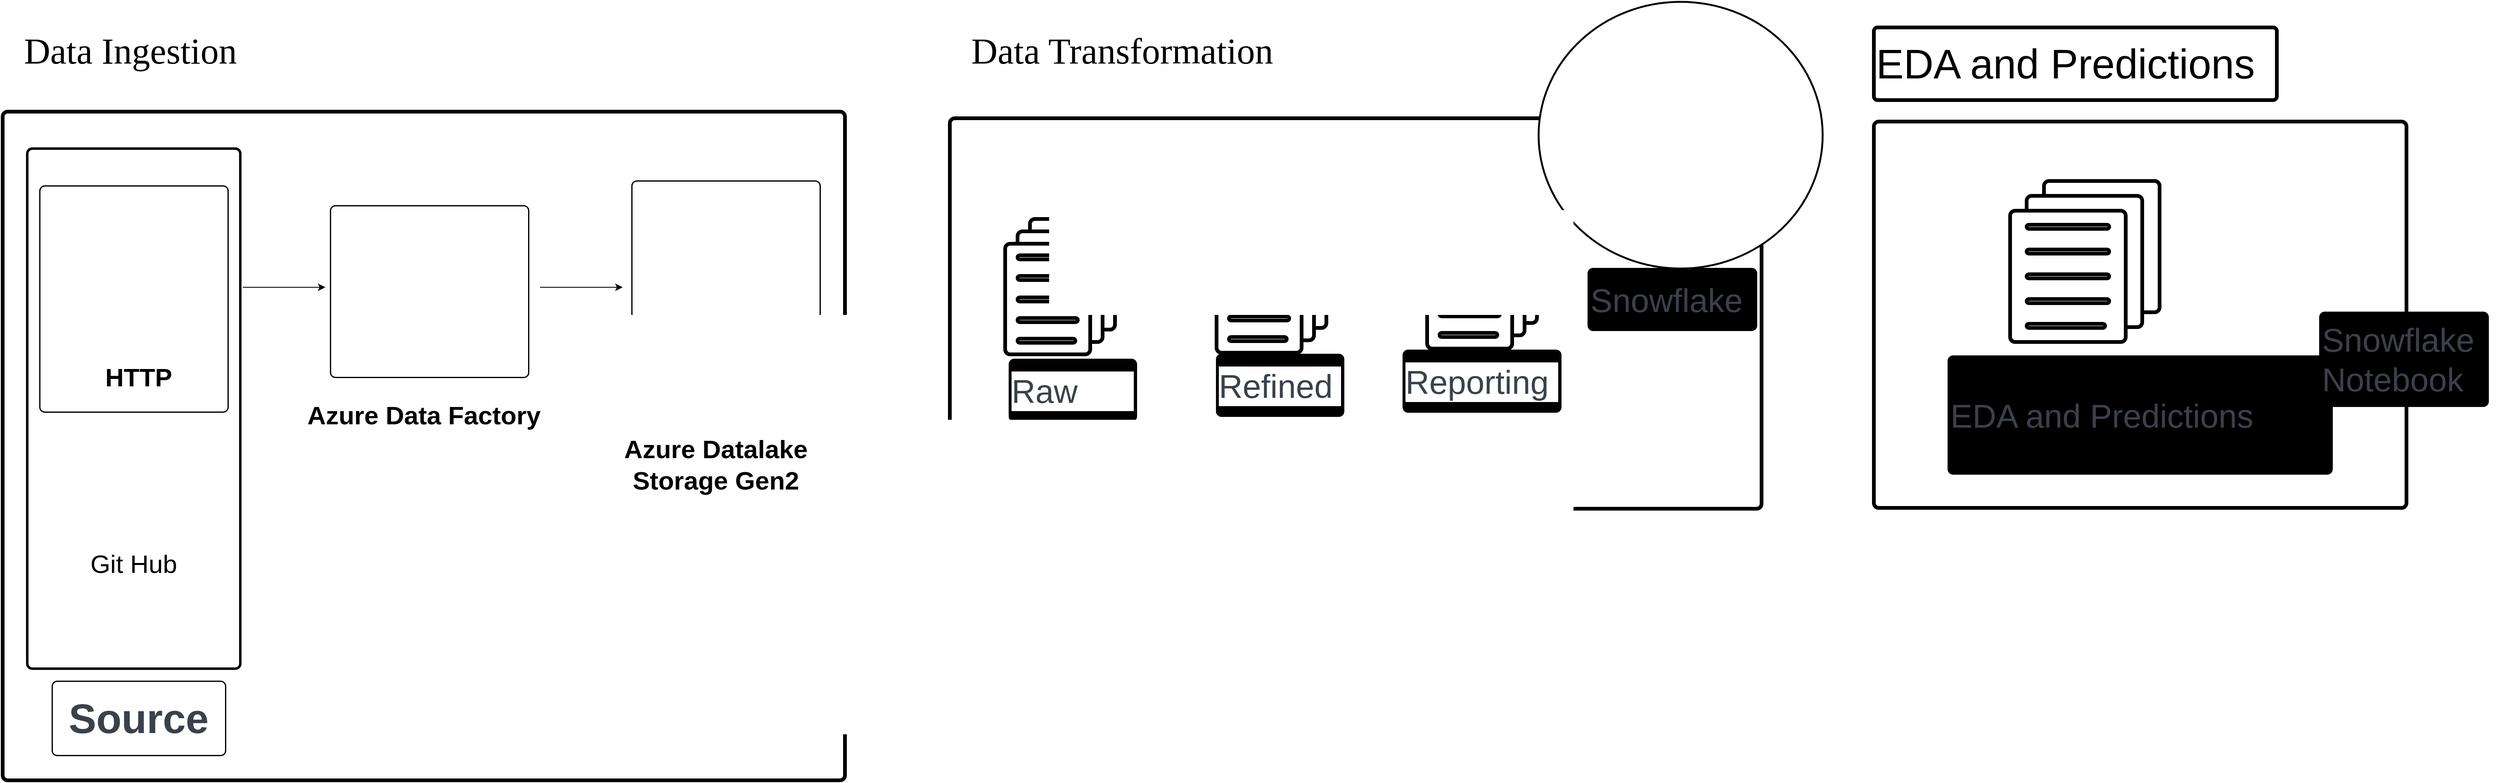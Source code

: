 <mxfile version="27.1.4">
  <diagram name="Page-1" id="tRypGCHuhZgqPp5vQ8EK">
    <mxGraphModel dx="3665" dy="2248" grid="1" gridSize="10" guides="1" tooltips="1" connect="1" arrows="1" fold="1" page="1" pageScale="1" pageWidth="850" pageHeight="1100" math="0" shadow="0">
      <root>
        <mxCell id="0" />
        <mxCell id="1" parent="0" />
        <mxCell id="ugFuR3aHlThDmgt0r0xD-1" value="" style="html=1;overflow=block;blockSpacing=1;whiteSpace=wrap;container=1;pointerEvents=0;collapsible=0;recursiveResize=0;fontSize=13;spacing=0;strokeOpacity=100;fillOpacity=0;rounded=1;absoluteArcSize=1;arcSize=12;fillColor=#000000;strokeWidth=1.5;lucidId=HqinuH2_mKaJ;" parent="1" vertex="1">
          <mxGeometry x="-826" y="-123" width="228" height="274" as="geometry" />
        </mxCell>
        <mxCell id="ugFuR3aHlThDmgt0r0xD-2" value="" style="html=1;overflow=block;blockSpacing=1;whiteSpace=wrap;container=1;pointerEvents=0;collapsible=0;recursiveResize=0;fontSize=13;spacing=0;strokeOpacity=100;fillOpacity=0;rounded=1;absoluteArcSize=1;arcSize=12;fillColor=#000000;strokeWidth=1.5;lucidId=HqineJLk6OhF;" parent="1" vertex="1">
          <mxGeometry x="-474" y="-99" width="240" height="208" as="geometry" />
        </mxCell>
        <mxCell id="ugFuR3aHlThDmgt0r0xD-3" value="" style="html=1;overflow=block;blockSpacing=1;whiteSpace=wrap;container=1;pointerEvents=0;collapsible=0;recursiveResize=0;fontSize=13;spacing=0;strokeOpacity=100;fillOpacity=0;rounded=1;absoluteArcSize=1;arcSize=12;fillColor=#000000;strokeWidth=1.5;lucidId=HqinR1p73Qxz;" parent="1" vertex="1">
          <mxGeometry x="-109" y="-129" width="228" height="280" as="geometry" />
        </mxCell>
        <mxCell id="ugFuR3aHlThDmgt0r0xD-4" value="" style="html=1;overflow=block;blockSpacing=1;whiteSpace=wrap;container=1;pointerEvents=0;collapsible=0;recursiveResize=0;fontSize=13;spacing=0;strokeOpacity=100;fillOpacity=0;rounded=1;absoluteArcSize=1;arcSize=12;fillColor=#000000;strokeWidth=4.5;lucidId=Hqin7N9xFNZi;" parent="1" vertex="1">
          <mxGeometry x="-871" y="-213" width="1020" height="810" as="geometry" />
        </mxCell>
        <mxCell id="Y_zVbhYa3XS6aGOVvXo4-124" value="Azure Data Factory" style="text;html=1;align=center;verticalAlign=middle;whiteSpace=wrap;rounded=0;fontSize=31;fontStyle=1" vertex="1" parent="ugFuR3aHlThDmgt0r0xD-4">
          <mxGeometry x="358.5" y="323" width="303" height="90" as="geometry" />
        </mxCell>
        <mxCell id="Y_zVbhYa3XS6aGOVvXo4-125" value="&lt;b&gt;Azure Datalake Storage Gen2&lt;/b&gt;" style="text;html=1;align=center;verticalAlign=middle;whiteSpace=wrap;rounded=0;fontSize=31;" vertex="1" parent="ugFuR3aHlThDmgt0r0xD-4">
          <mxGeometry x="741" y="383" width="246" height="90" as="geometry" />
        </mxCell>
        <mxCell id="Y_zVbhYa3XS6aGOVvXo4-127" value="" style="edgeStyle=none;orthogonalLoop=1;jettySize=auto;html=1;rounded=0;" edge="1" parent="ugFuR3aHlThDmgt0r0xD-4">
          <mxGeometry width="100" relative="1" as="geometry">
            <mxPoint x="291" y="213" as="sourcePoint" />
            <mxPoint x="391" y="213" as="targetPoint" />
            <Array as="points" />
          </mxGeometry>
        </mxCell>
        <mxCell id="Y_zVbhYa3XS6aGOVvXo4-128" value="" style="edgeStyle=none;orthogonalLoop=1;jettySize=auto;html=1;rounded=0;" edge="1" parent="ugFuR3aHlThDmgt0r0xD-4">
          <mxGeometry width="100" relative="1" as="geometry">
            <mxPoint x="651" y="213" as="sourcePoint" />
            <mxPoint x="751" y="213" as="targetPoint" />
            <Array as="points" />
          </mxGeometry>
        </mxCell>
        <mxCell id="ugFuR3aHlThDmgt0r0xD-5" value="" style="html=1;overflow=block;blockSpacing=1;whiteSpace=wrap;container=1;pointerEvents=0;collapsible=0;recursiveResize=0;fontSize=13;spacing=0;strokeOpacity=100;fillOpacity=0;rounded=1;absoluteArcSize=1;arcSize=12;fillColor=#000000;strokeWidth=3;lucidId=HqinZG8_ep2X;" parent="1" vertex="1">
          <mxGeometry x="-841" y="-168" width="258" height="630" as="geometry" />
        </mxCell>
        <mxCell id="Y_zVbhYa3XS6aGOVvXo4-2" value="HTTP" style="text;html=1;align=center;verticalAlign=middle;whiteSpace=wrap;rounded=0;fontSize=31;fontStyle=1" vertex="1" parent="ugFuR3aHlThDmgt0r0xD-5">
          <mxGeometry x="12" y="232" width="246" height="90" as="geometry" />
        </mxCell>
        <mxCell id="Y_zVbhYa3XS6aGOVvXo4-123" value="Git Hub" style="text;html=1;align=center;verticalAlign=middle;whiteSpace=wrap;rounded=0;fontSize=31;" vertex="1" parent="ugFuR3aHlThDmgt0r0xD-5">
          <mxGeometry x="6" y="458" width="246" height="90" as="geometry" />
        </mxCell>
        <mxCell id="ugFuR3aHlThDmgt0r0xD-6" value="" style="html=1;overflow=block;blockSpacing=1;whiteSpace=wrap;container=1;pointerEvents=0;collapsible=0;recursiveResize=0;fontSize=13;spacing=0;strokeOpacity=100;fillOpacity=0;rounded=1;absoluteArcSize=1;arcSize=12;fillColor=#000000;strokeWidth=4.5;lucidId=HqinQrovsxXV;" parent="1" vertex="1">
          <mxGeometry x="276" y="-205" width="983" height="473" as="geometry" />
        </mxCell>
        <mxCell id="ugFuR3aHlThDmgt0r0xD-7" value="" style="html=1;overflow=block;blockSpacing=1;whiteSpace=wrap;container=1;pointerEvents=0;collapsible=0;recursiveResize=0;fontSize=13;spacing=0;strokeOpacity=100;fillOpacity=0;rounded=1;absoluteArcSize=1;arcSize=12;fillColor=#000000;strokeWidth=4.5;lucidId=zrinnYGpXbdy;" parent="1" vertex="1">
          <mxGeometry x="1395" y="-201" width="645" height="468" as="geometry" />
        </mxCell>
        <mxCell id="ugFuR3aHlThDmgt0r0xD-8" value="" style="html=1;overflow=block;blockSpacing=1;whiteSpace=wrap;shape=image;fontSize=13;spacing=0;strokeColor=none;strokeOpacity=100;rounded=1;absoluteArcSize=1;arcSize=12;strokeWidth=0;image=https://images.lucid.app/images/d7685785-47bf-4a58-82cc-26feb8bda034/content;imageAspect=0;lucidId=HqinRarPJ5_D;" parent="1" vertex="1">
          <mxGeometry x="-776" y="177" width="124" height="124" as="geometry" />
        </mxCell>
        <mxCell id="ugFuR3aHlThDmgt0r0xD-10" value="" style="html=1;overflow=block;blockSpacing=1;whiteSpace=wrap;shape=image;fontSize=13;spacing=0;strokeColor=none;strokeOpacity=100;rounded=1;absoluteArcSize=1;arcSize=12;strokeWidth=0;image=https://images.lucid.app/images/f15007f7-4885-4109-b029-964accafeb80/content;imageAspect=0;lucidId=HqincgXo0Htx;" parent="1" vertex="1">
          <mxGeometry x="-793" y="-93" width="169" height="169" as="geometry" />
        </mxCell>
        <mxCell id="ugFuR3aHlThDmgt0r0xD-12" value="" style="html=1;overflow=block;blockSpacing=1;whiteSpace=wrap;shape=image;fontSize=13;spacing=0;strokeColor=none;strokeOpacity=100;rounded=1;absoluteArcSize=1;arcSize=12;strokeWidth=0;image=https://images.lucid.app/images/22851999-ecc2-4e5a-bdfa-10374918f266/content;imageAspect=0;lucidId=Hqin_HKPIkhs;" parent="1" vertex="1">
          <mxGeometry x="-466" y="-92" width="224" height="168" as="geometry" />
        </mxCell>
        <mxCell id="ugFuR3aHlThDmgt0r0xD-13" value="" style="html=1;overflow=block;blockSpacing=1;whiteSpace=wrap;shape=image;fontSize=13;spacing=0;strokeColor=none;strokeOpacity=100;rounded=1;absoluteArcSize=1;arcSize=12;strokeWidth=0;image=https://images.lucid.app/images/3c787341-0593-47cd-88d9-20f7ffcd4058/content;imageAspect=0;lucidId=Hqin6zSfS4ZM;" parent="1" vertex="1">
          <mxGeometry x="-84" y="-84" width="177" height="191" as="geometry" />
        </mxCell>
        <mxCell id="ugFuR3aHlThDmgt0r0xD-15" value="Source" style="html=1;overflow=block;blockSpacing=1;whiteSpace=wrap;fontSize=50;fontFamily=Helvetica;fontColor=#3a414a;align=center;spacing=3.8;strokeOpacity=100;fillOpacity=100;rounded=1;absoluteArcSize=1;arcSize=12;fillColor=#ffffff;strokeWidth=1.5;lucidId=HqinSpCTlt17;fontStyle=1" parent="1" vertex="1">
          <mxGeometry x="-811" y="477" width="210" height="90" as="geometry" />
        </mxCell>
        <mxCell id="ugFuR3aHlThDmgt0r0xD-19" value="" style="html=1;overflow=block;blockSpacing=1;whiteSpace=wrap;fontSize=13;spacing=3.8;strokeOpacity=100;fillOpacity=100;rounded=1;absoluteArcSize=1;arcSize=12;fillColor=#ffffff;strokeWidth=4.5;lucidId=Hqin.L18P7-Q;" parent="1" vertex="1">
          <mxGeometry x="373" y="-83" width="103" height="134" as="geometry" />
        </mxCell>
        <mxCell id="ugFuR3aHlThDmgt0r0xD-20" value="" style="html=1;overflow=block;blockSpacing=1;whiteSpace=wrap;fontSize=13;spacing=3.8;strokeOpacity=100;fillOpacity=100;rounded=1;absoluteArcSize=1;arcSize=12;fillColor=#ffffff;strokeWidth=4.5;lucidId=HqingmwdaBGW;" parent="1" vertex="1">
          <mxGeometry x="358" y="-68" width="103" height="134" as="geometry" />
        </mxCell>
        <mxCell id="ugFuR3aHlThDmgt0r0xD-21" value="" style="html=1;overflow=block;blockSpacing=1;whiteSpace=wrap;fontSize=13;spacing=3.8;strokeOpacity=100;fillOpacity=100;rounded=1;absoluteArcSize=1;arcSize=12;fillColor=#ffffff;strokeWidth=4.5;lucidId=HqinZWiBSn.8;" parent="1" vertex="1">
          <mxGeometry x="343" y="-53" width="103" height="134" as="geometry" />
        </mxCell>
        <mxCell id="ugFuR3aHlThDmgt0r0xD-22" value="Raw" style="html=1;overflow=block;blockSpacing=1;whiteSpace=wrap;fontSize=40;fontColor=#3a414a;align=left;spacing=3.8;strokeOpacity=100;fillOpacity=100;rounded=1;absoluteArcSize=1;arcSize=12;fillColor=#000000;strokeWidth=1.5;lucidId=HqinGNjUQf.y;labelBackgroundColor=default;" parent="1" vertex="1">
          <mxGeometry x="348" y="87" width="154" height="75" as="geometry" />
        </mxCell>
        <mxCell id="ugFuR3aHlThDmgt0r0xD-23" value="Refined" style="html=1;overflow=block;blockSpacing=1;whiteSpace=wrap;fontSize=40;fontColor=#3a414a;align=left;spacing=3.8;strokeOpacity=100;fillOpacity=100;rounded=1;absoluteArcSize=1;arcSize=12;fillColor=#000000;strokeWidth=1.5;lucidId=HqinzRY.vHqc;labelBackgroundColor=default;" parent="1" vertex="1">
          <mxGeometry x="599" y="81" width="154" height="75" as="geometry" />
        </mxCell>
        <mxCell id="ugFuR3aHlThDmgt0r0xD-24" value="Reporting" style="html=1;overflow=block;blockSpacing=1;whiteSpace=wrap;fontSize=40;fontColor=#3a414a;align=left;spacing=3.8;strokeOpacity=100;fillOpacity=100;rounded=1;absoluteArcSize=1;arcSize=12;fillColor=#000000;strokeWidth=1.5;lucidId=HqinIxSLxRqM;labelBackgroundColor=default;" parent="1" vertex="1">
          <mxGeometry x="825" y="76" width="191" height="75" as="geometry" />
        </mxCell>
        <mxCell id="ugFuR3aHlThDmgt0r0xD-25" value="" style="html=1;overflow=block;blockSpacing=1;whiteSpace=wrap;fontSize=13;spacing=0;strokeOpacity=100;fillOpacity=100;rounded=1;absoluteArcSize=1;arcSize=12;fillColor=#ffffff;strokeWidth=4.5;lucidId=HqiniD.46Asu;" parent="1" vertex="1">
          <mxGeometry x="358" y="37" width="73" height="5" as="geometry" />
        </mxCell>
        <mxCell id="ugFuR3aHlThDmgt0r0xD-26" value="" style="html=1;overflow=block;blockSpacing=1;whiteSpace=wrap;fontSize=13;spacing=0;strokeOpacity=100;fillOpacity=100;rounded=1;absoluteArcSize=1;arcSize=12;fillColor=#ffffff;strokeWidth=4.5;lucidId=Hqin5MxpmkO5;" parent="1" vertex="1">
          <mxGeometry x="358" y="-39" width="73" height="5" as="geometry" />
        </mxCell>
        <mxCell id="ugFuR3aHlThDmgt0r0xD-27" value="" style="html=1;overflow=block;blockSpacing=1;whiteSpace=wrap;fontSize=13;spacing=0;strokeOpacity=100;fillOpacity=100;rounded=1;absoluteArcSize=1;arcSize=12;fillColor=#ffffff;strokeWidth=4.5;lucidId=HqinCOt7LYxx;" parent="1" vertex="1">
          <mxGeometry x="358" y="-14" width="73" height="5" as="geometry" />
        </mxCell>
        <mxCell id="ugFuR3aHlThDmgt0r0xD-28" value="" style="html=1;overflow=block;blockSpacing=1;whiteSpace=wrap;fontSize=13;spacing=0;strokeOpacity=100;fillOpacity=100;rounded=1;absoluteArcSize=1;arcSize=12;fillColor=#ffffff;strokeWidth=4.5;lucidId=Hqin77QJO8D~;" parent="1" vertex="1">
          <mxGeometry x="358" y="12" width="73" height="5" as="geometry" />
        </mxCell>
        <mxCell id="ugFuR3aHlThDmgt0r0xD-29" value="" style="html=1;overflow=block;blockSpacing=1;whiteSpace=wrap;fontSize=13;spacing=0;strokeOpacity=100;fillOpacity=100;rounded=1;absoluteArcSize=1;arcSize=12;fillColor=#ffffff;strokeWidth=4.5;lucidId=HqinlZwaW6.7;" parent="1" vertex="1">
          <mxGeometry x="358" y="62" width="70" height="5" as="geometry" />
        </mxCell>
        <mxCell id="ugFuR3aHlThDmgt0r0xD-30" value="" style="html=1;overflow=block;blockSpacing=1;whiteSpace=wrap;fontSize=13;spacing=3.8;strokeOpacity=100;fillOpacity=100;rounded=1;absoluteArcSize=1;arcSize=12;fillColor=#ffffff;strokeWidth=4.5;lucidId=HqinlNpv6gml;" parent="1" vertex="1">
          <mxGeometry x="629" y="-85" width="103" height="134" as="geometry" />
        </mxCell>
        <mxCell id="ugFuR3aHlThDmgt0r0xD-31" value="" style="html=1;overflow=block;blockSpacing=1;whiteSpace=wrap;fontSize=13;spacing=3.8;strokeOpacity=100;fillOpacity=100;rounded=1;absoluteArcSize=1;arcSize=12;fillColor=#ffffff;strokeWidth=4.5;lucidId=Hqinuvy9~rPB;" parent="1" vertex="1">
          <mxGeometry x="614" y="-70" width="103" height="134" as="geometry" />
        </mxCell>
        <mxCell id="ugFuR3aHlThDmgt0r0xD-32" value="" style="html=1;overflow=block;blockSpacing=1;whiteSpace=wrap;fontSize=13;spacing=3.8;strokeOpacity=100;fillOpacity=100;rounded=1;absoluteArcSize=1;arcSize=12;fillColor=#ffffff;strokeWidth=4.5;lucidId=HqinZHPdLgsB;" parent="1" vertex="1">
          <mxGeometry x="599" y="-55" width="103" height="134" as="geometry" />
        </mxCell>
        <mxCell id="ugFuR3aHlThDmgt0r0xD-33" value="" style="html=1;overflow=block;blockSpacing=1;whiteSpace=wrap;fontSize=13;spacing=0;strokeOpacity=100;fillOpacity=100;rounded=1;absoluteArcSize=1;arcSize=12;fillColor=#ffffff;strokeWidth=4.5;lucidId=Hqino_.bCuXX;" parent="1" vertex="1">
          <mxGeometry x="614" y="35" width="73" height="5" as="geometry" />
        </mxCell>
        <mxCell id="ugFuR3aHlThDmgt0r0xD-34" value="" style="html=1;overflow=block;blockSpacing=1;whiteSpace=wrap;fontSize=13;spacing=0;strokeOpacity=100;fillOpacity=100;rounded=1;absoluteArcSize=1;arcSize=12;fillColor=#ffffff;strokeWidth=4.5;lucidId=HqinaMe9pw3_;" parent="1" vertex="1">
          <mxGeometry x="614" y="-40" width="73" height="5" as="geometry" />
        </mxCell>
        <mxCell id="ugFuR3aHlThDmgt0r0xD-35" value="" style="html=1;overflow=block;blockSpacing=1;whiteSpace=wrap;fontSize=13;spacing=0;strokeOpacity=100;fillOpacity=100;rounded=1;absoluteArcSize=1;arcSize=12;fillColor=#ffffff;strokeWidth=4.5;lucidId=HqinZUV3SyYF;" parent="1" vertex="1">
          <mxGeometry x="614" y="-15" width="73" height="5" as="geometry" />
        </mxCell>
        <mxCell id="ugFuR3aHlThDmgt0r0xD-36" value="" style="html=1;overflow=block;blockSpacing=1;whiteSpace=wrap;fontSize=13;spacing=0;strokeOpacity=100;fillOpacity=100;rounded=1;absoluteArcSize=1;arcSize=12;fillColor=#ffffff;strokeWidth=4.5;lucidId=HqinHZUS3vDb;" parent="1" vertex="1">
          <mxGeometry x="614" y="10" width="73" height="5" as="geometry" />
        </mxCell>
        <mxCell id="ugFuR3aHlThDmgt0r0xD-37" value="" style="html=1;overflow=block;blockSpacing=1;whiteSpace=wrap;fontSize=13;spacing=0;strokeOpacity=100;fillOpacity=100;rounded=1;absoluteArcSize=1;arcSize=12;fillColor=#ffffff;strokeWidth=4.5;lucidId=HqinPn~mq1qW;" parent="1" vertex="1">
          <mxGeometry x="614" y="60" width="70" height="5" as="geometry" />
        </mxCell>
        <mxCell id="ugFuR3aHlThDmgt0r0xD-38" value="" style="html=1;overflow=block;blockSpacing=1;whiteSpace=wrap;fontSize=13;spacing=3.8;strokeOpacity=100;fillOpacity=100;rounded=1;absoluteArcSize=1;arcSize=12;fillColor=#ffffff;strokeWidth=4.5;lucidId=HqinjIp0Hbza;" parent="1" vertex="1">
          <mxGeometry x="884" y="-91" width="103" height="134" as="geometry" />
        </mxCell>
        <mxCell id="ugFuR3aHlThDmgt0r0xD-39" value="" style="html=1;overflow=block;blockSpacing=1;whiteSpace=wrap;fontSize=13;spacing=3.8;strokeOpacity=100;fillOpacity=100;rounded=1;absoluteArcSize=1;arcSize=12;fillColor=#ffffff;strokeWidth=4.5;lucidId=HqinCaZ5JFx3;" parent="1" vertex="1">
          <mxGeometry x="869" y="-76" width="103" height="134" as="geometry" />
        </mxCell>
        <mxCell id="ugFuR3aHlThDmgt0r0xD-40" value="" style="html=1;overflow=block;blockSpacing=1;whiteSpace=wrap;fontSize=13;spacing=3.8;strokeOpacity=100;fillOpacity=100;rounded=1;absoluteArcSize=1;arcSize=12;fillColor=#ffffff;strokeWidth=4.5;lucidId=HqingA4WvyZt;" parent="1" vertex="1">
          <mxGeometry x="854" y="-60" width="103" height="134" as="geometry" />
        </mxCell>
        <mxCell id="ugFuR3aHlThDmgt0r0xD-41" value="" style="html=1;overflow=block;blockSpacing=1;whiteSpace=wrap;fontSize=13;spacing=0;strokeOpacity=100;fillOpacity=100;rounded=1;absoluteArcSize=1;arcSize=12;fillColor=#ffffff;strokeWidth=4.5;lucidId=HqinAYMBxxRg;" parent="1" vertex="1">
          <mxGeometry x="869" y="30" width="73" height="5" as="geometry" />
        </mxCell>
        <mxCell id="ugFuR3aHlThDmgt0r0xD-42" value="" style="html=1;overflow=block;blockSpacing=1;whiteSpace=wrap;fontSize=13;spacing=0;strokeOpacity=100;fillOpacity=100;rounded=1;absoluteArcSize=1;arcSize=12;fillColor=#ffffff;strokeWidth=4.5;lucidId=Hqins7QOY0Rx;" parent="1" vertex="1">
          <mxGeometry x="869" y="-46" width="73" height="5" as="geometry" />
        </mxCell>
        <mxCell id="ugFuR3aHlThDmgt0r0xD-43" value="" style="html=1;overflow=block;blockSpacing=1;whiteSpace=wrap;fontSize=13;spacing=0;strokeOpacity=100;fillOpacity=100;rounded=1;absoluteArcSize=1;arcSize=12;fillColor=#ffffff;strokeWidth=4.5;lucidId=HqinNqh0fiwe;" parent="1" vertex="1">
          <mxGeometry x="869" y="-21" width="73" height="5" as="geometry" />
        </mxCell>
        <mxCell id="ugFuR3aHlThDmgt0r0xD-44" value="" style="html=1;overflow=block;blockSpacing=1;whiteSpace=wrap;fontSize=13;spacing=0;strokeOpacity=100;fillOpacity=100;rounded=1;absoluteArcSize=1;arcSize=12;fillColor=#ffffff;strokeWidth=4.5;lucidId=HqinAyqKaFSl;" parent="1" vertex="1">
          <mxGeometry x="869" y="4" width="73" height="5" as="geometry" />
        </mxCell>
        <mxCell id="ugFuR3aHlThDmgt0r0xD-45" value="" style="html=1;overflow=block;blockSpacing=1;whiteSpace=wrap;fontSize=13;spacing=0;strokeOpacity=100;fillOpacity=100;rounded=1;absoluteArcSize=1;arcSize=12;fillColor=#ffffff;strokeWidth=4.5;lucidId=Hqinspz717KC;" parent="1" vertex="1">
          <mxGeometry x="869" y="55" width="70" height="5" as="geometry" />
        </mxCell>
        <mxCell id="ugFuR3aHlThDmgt0r0xD-46" value="" style="html=1;overflow=block;blockSpacing=1;whiteSpace=wrap;ellipse;fontSize=13;spacing=3.8;strokeOpacity=100;fillOpacity=100;rounded=1;absoluteArcSize=1;arcSize=12;fillColor=#ffffff;strokeWidth=2.3;lucidId=HqinHg9raWAd;" parent="1" vertex="1">
          <mxGeometry x="989" y="-346" width="344" height="323" as="geometry" />
        </mxCell>
        <mxCell id="ugFuR3aHlThDmgt0r0xD-47" value="" style="html=1;overflow=block;blockSpacing=1;whiteSpace=wrap;shape=image;fontSize=13;spacing=0;strokeColor=none;strokeOpacity=100;rounded=1;absoluteArcSize=1;arcSize=12;strokeWidth=0;image=https://images.lucid.app/images/207c4069-121f-4a91-bbf2-1706af0bf9e6/content;imageAspect=0;lucidId=Hqin~NOXF9mP;" parent="1" vertex="1">
          <mxGeometry x="1049" y="-295" width="221" height="220" as="geometry" />
        </mxCell>
        <mxCell id="ugFuR3aHlThDmgt0r0xD-48" value="Snowflake" style="html=1;overflow=block;blockSpacing=1;whiteSpace=wrap;fontSize=40;fontColor=#3a414a;align=left;spacing=3.8;strokeOpacity=100;fillOpacity=100;rounded=1;absoluteArcSize=1;arcSize=12;fillColor=#000000;strokeWidth=1.5;lucidId=Hqinuz0e_2of;" parent="1" vertex="1">
          <mxGeometry x="1049" y="-23" width="204" height="75" as="geometry" />
        </mxCell>
        <mxCell id="ugFuR3aHlThDmgt0r0xD-49" value="EDA and Predictions" style="html=1;overflow=block;blockSpacing=1;whiteSpace=wrap;fontSize=50;align=left;spacing=3.8;strokeOpacity=100;fillOpacity=100;rounded=1;absoluteArcSize=1;arcSize=9;fillColor=#ffffff;strokeWidth=4.5;lucidId=huing9BwDIha;" parent="1" vertex="1">
          <mxGeometry x="1395" y="-315" width="488" height="88" as="geometry" />
        </mxCell>
        <mxCell id="ugFuR3aHlThDmgt0r0xD-50" value="" style="html=1;overflow=block;blockSpacing=1;whiteSpace=wrap;shape=image;fontSize=13;spacing=0;strokeColor=none;strokeOpacity=100;rounded=1;absoluteArcSize=1;arcSize=12;strokeWidth=0;image=https://images.lucid.app/images/988ba573-0bf3-44b1-89dd-7e8e5e330b2f/content;imageAspect=0;lucidId=2uinld5a5_Y2;" parent="1" vertex="1">
          <mxGeometry x="1905" y="-268" width="247" height="284" as="geometry" />
        </mxCell>
        <mxCell id="ugFuR3aHlThDmgt0r0xD-51" value="&lt;div style=&quot;display: flex; justify-content: flex-start; text-align: left; align-items: baseline; font-size: 0; line-height: 1.25;margin-top: -2px;&quot;&gt;&lt;span&gt;&lt;span style=&quot;font-size:40px;color:#3a414a;&quot;&gt;EDA and Predictions&#xa;&lt;/span&gt;&lt;/span&gt;&lt;/div&gt;&lt;div style=&quot;display: flex; justify-content: flex-start; text-align: left; align-items: baseline; font-size: 0; line-height: 1.25;margin-top: -2px;&quot;&gt;&lt;span&gt;&lt;/span&gt;&lt;/div&gt;" style="html=1;overflow=block;blockSpacing=1;whiteSpace=wrap;fontSize=13;spacing=3.8;strokeOpacity=100;fillOpacity=100;rounded=1;absoluteArcSize=1;arcSize=12;fillColor=#000000;strokeWidth=1.5;lucidId=lvinaz~FpbbD;" parent="1" vertex="1">
          <mxGeometry x="1485" y="83" width="465" height="143" as="geometry" />
        </mxCell>
        <mxCell id="ugFuR3aHlThDmgt0r0xD-52" value="" style="html=1;overflow=block;blockSpacing=1;whiteSpace=wrap;fontSize=13;spacing=3.8;strokeOpacity=100;fillOpacity=100;rounded=1;absoluteArcSize=1;arcSize=12;fillColor=#ffffff;strokeWidth=4.5;lucidId=lvinlDAO1zLl;" parent="1" vertex="1">
          <mxGeometry x="1601" y="-129" width="140" height="159" as="geometry" />
        </mxCell>
        <mxCell id="ugFuR3aHlThDmgt0r0xD-53" value="" style="html=1;overflow=block;blockSpacing=1;whiteSpace=wrap;fontSize=13;spacing=3.8;strokeOpacity=100;fillOpacity=100;rounded=1;absoluteArcSize=1;arcSize=12;fillColor=#ffffff;strokeWidth=4.5;lucidId=lvinfwFLhnHt;" parent="1" vertex="1">
          <mxGeometry x="1580" y="-111" width="140" height="159" as="geometry" />
        </mxCell>
        <mxCell id="ugFuR3aHlThDmgt0r0xD-54" value="" style="html=1;overflow=block;blockSpacing=1;whiteSpace=wrap;fontSize=13;spacing=3.8;strokeOpacity=100;fillOpacity=100;rounded=1;absoluteArcSize=1;arcSize=12;fillColor=#ffffff;strokeWidth=4.5;lucidId=lvinDLRuincf;" parent="1" vertex="1">
          <mxGeometry x="1560" y="-93" width="140" height="159" as="geometry" />
        </mxCell>
        <mxCell id="ugFuR3aHlThDmgt0r0xD-55" value="" style="html=1;overflow=block;blockSpacing=1;whiteSpace=wrap;fontSize=13;spacing=0;strokeOpacity=100;fillOpacity=100;rounded=1;absoluteArcSize=1;arcSize=12;fillColor=#ffffff;strokeWidth=4.5;lucidId=lvin1V~rfoMC;" parent="1" vertex="1">
          <mxGeometry x="1580" y="14" width="100" height="5" as="geometry" />
        </mxCell>
        <mxCell id="ugFuR3aHlThDmgt0r0xD-56" value="" style="html=1;overflow=block;blockSpacing=1;whiteSpace=wrap;fontSize=13;spacing=0;strokeOpacity=100;fillOpacity=100;rounded=1;absoluteArcSize=1;arcSize=12;fillColor=#ffffff;strokeWidth=4.5;lucidId=lvinw8r7wFlK;" parent="1" vertex="1">
          <mxGeometry x="1580" y="-76" width="100" height="5" as="geometry" />
        </mxCell>
        <mxCell id="ugFuR3aHlThDmgt0r0xD-57" value="" style="html=1;overflow=block;blockSpacing=1;whiteSpace=wrap;fontSize=13;spacing=0;strokeOpacity=100;fillOpacity=100;rounded=1;absoluteArcSize=1;arcSize=12;fillColor=#ffffff;strokeWidth=4.5;lucidId=lvinMGz99zmk;" parent="1" vertex="1">
          <mxGeometry x="1580" y="-46" width="100" height="5" as="geometry" />
        </mxCell>
        <mxCell id="ugFuR3aHlThDmgt0r0xD-58" value="" style="html=1;overflow=block;blockSpacing=1;whiteSpace=wrap;fontSize=13;spacing=0;strokeOpacity=100;fillOpacity=100;rounded=1;absoluteArcSize=1;arcSize=12;fillColor=#ffffff;strokeWidth=4.5;lucidId=lvinwyIYQ8Yd;" parent="1" vertex="1">
          <mxGeometry x="1580" y="-16" width="100" height="5" as="geometry" />
        </mxCell>
        <mxCell id="ugFuR3aHlThDmgt0r0xD-59" value="" style="html=1;overflow=block;blockSpacing=1;whiteSpace=wrap;fontSize=13;spacing=0;strokeOpacity=100;fillOpacity=100;rounded=1;absoluteArcSize=1;arcSize=12;fillColor=#ffffff;strokeWidth=4.5;lucidId=lvinsAy3oS54;" parent="1" vertex="1">
          <mxGeometry x="1580" y="44" width="95" height="5" as="geometry" />
        </mxCell>
        <mxCell id="ugFuR3aHlThDmgt0r0xD-60" value="Snowflake Notebook" style="html=1;overflow=block;blockSpacing=1;whiteSpace=wrap;fontSize=40;fontColor=#3a414a;align=left;spacing=3.8;strokeOpacity=100;fillOpacity=100;rounded=1;absoluteArcSize=1;arcSize=12;fillColor=#000000;strokeWidth=1.5;lucidId=PwinefGanPW3;" parent="1" vertex="1">
          <mxGeometry x="1935" y="30" width="204" height="114" as="geometry" />
        </mxCell>
        <mxCell id="Y_zVbhYa3XS6aGOVvXo4-129" value="&lt;font&gt;Data Ingestion&lt;/font&gt;" style="text;html=1;align=center;verticalAlign=middle;whiteSpace=wrap;rounded=0;fontSize=44;fontStyle=0;fontColor=light-dark(#000000,#EDEDED);fontFamily=Tahoma;labelBackgroundColor=none;" vertex="1" parent="1">
          <mxGeometry x="-870" y="-340" width="307.5" height="110" as="geometry" />
        </mxCell>
        <mxCell id="Y_zVbhYa3XS6aGOVvXo4-130" value="Data Transformation" style="text;html=1;align=center;verticalAlign=middle;whiteSpace=wrap;rounded=0;fontSize=44;fontStyle=0;fontColor=light-dark(#000000,#EDEDED);fontFamily=Tahoma;labelBackgroundColor=none;" vertex="1" parent="1">
          <mxGeometry x="280" y="-340" width="410" height="110" as="geometry" />
        </mxCell>
      </root>
    </mxGraphModel>
  </diagram>
</mxfile>
